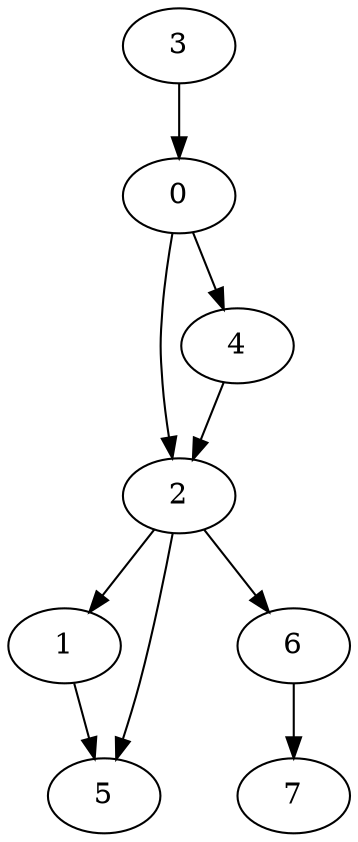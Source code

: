 digraph OurDirectedGraph {
"0" -> {"2"}
"0" -> {"4"}
"1" -> {"5"}
"2" -> {"1"}
"2" -> {"5"}
"2" -> {"6"}
"3" -> {"0"}
"4" -> {"2"}
"6" -> {"7"}
"0"
"1"
"2"
"3"
"4"
"5"
"6"
"7"
}
